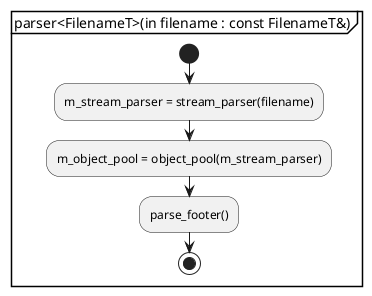 @startuml parser
partition "parser<FilenameT>(in filename : const FilenameT&)" {
start
	:m_stream_parser = stream_parser(filename);
	:m_object_pool = object_pool(m_stream_parser);
	:parse_footer();
stop
}
@enduml

@startuml parse_footer
partition "parse_footer()" {
start
	' %%EOF
	:seek_to_end();
	:seek_forward_head_of_line();
	:before_EOF = m_stream_parser.tell();
	:m_stream_parser.require(keyword_EOF);

	' xref バイトオフセット
	:m_stream_parser.seek(before_EOF);
	:seek_forward_head_of_line();
	:before_xref_byte_offset = m_stream_parser.tell();
	:xref_byte_offset = m_stream_parser.take_xref_byte_offset();

	' startxref
	:m_stream_parser.seek(before_xref_byte_offset);
	:seek_forward_head_of_line();
	:m_stream_parser.require(keyword_startxref);

	' Cross Reference Table
	:m_stream_parser.seek(xref_byte_offset);
	:xref_table = m_stream_parser.take_xref_table();

	:m_stream_parser.ignore_if_present(any_whitespace_characters);

	' Trailer
	:m_object_pool.add_xref_table(xref_table);
	:m_trailer_dictionary = m_stream_parser.take_trailer(m_object_pool);
stop
}
@enduml
